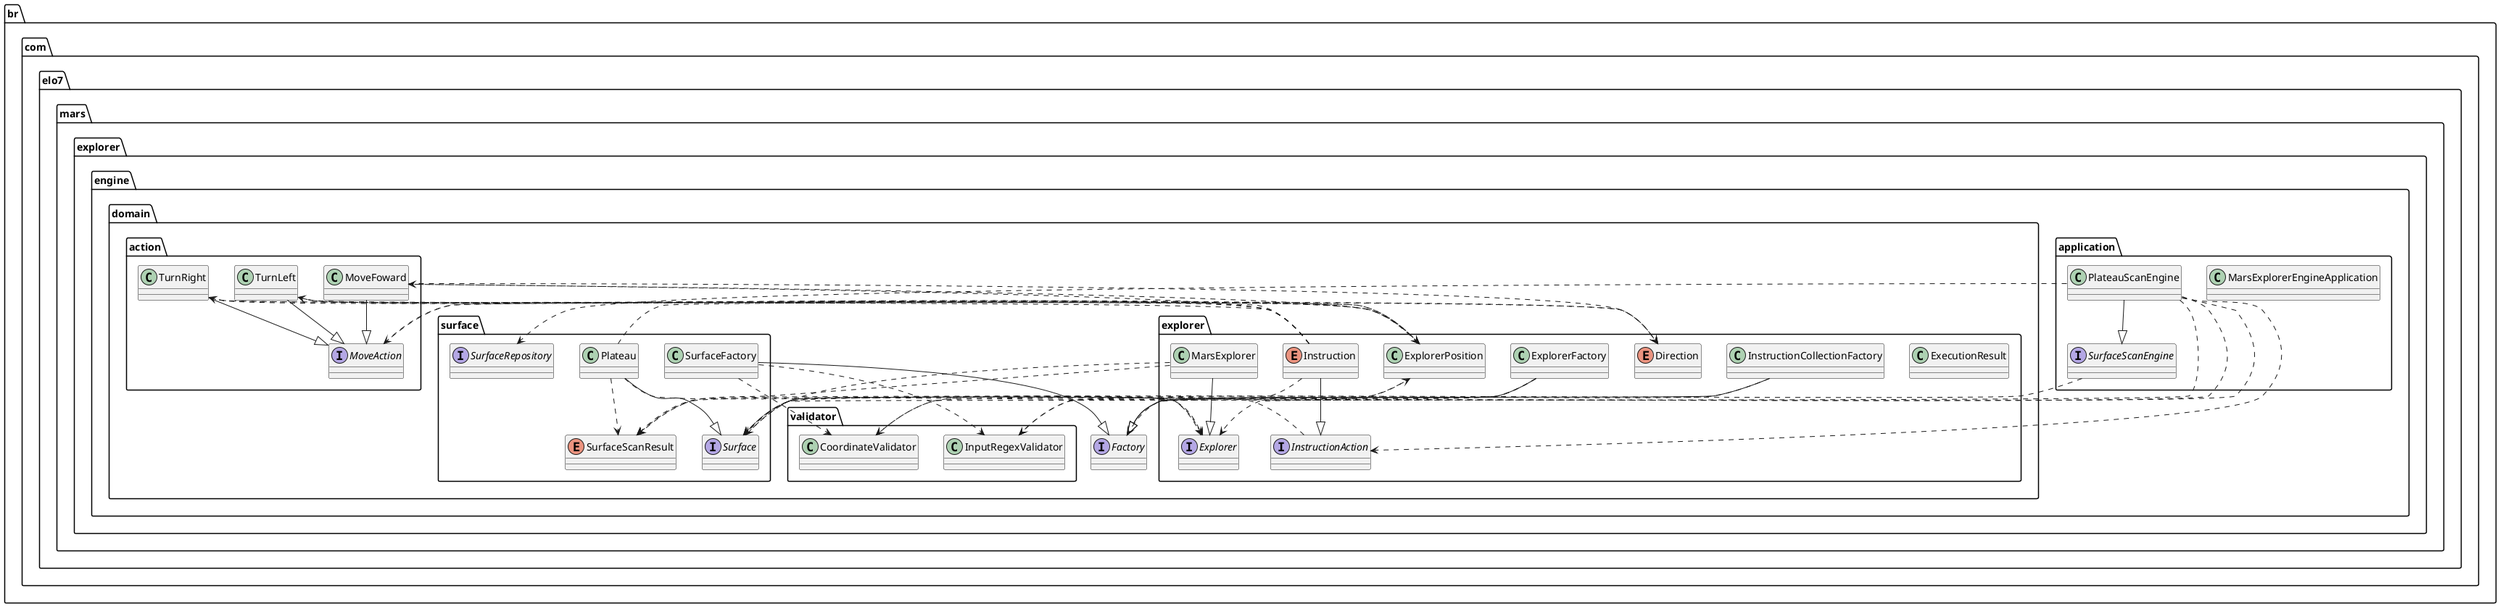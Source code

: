 @startuml
class br.com.elo7.mars.explorer.engine.application.MarsExplorerEngineApplication
class br.com.elo7.mars.explorer.engine.application.PlateauScanEngine
class br.com.elo7.mars.explorer.engine.domain.action.MoveFoward
class br.com.elo7.mars.explorer.engine.domain.action.TurnLeft
class br.com.elo7.mars.explorer.engine.domain.action.TurnRight
class br.com.elo7.mars.explorer.engine.domain.explorer.ExecutionResult
class br.com.elo7.mars.explorer.engine.domain.explorer.ExplorerFactory
class br.com.elo7.mars.explorer.engine.domain.explorer.ExplorerPosition
class br.com.elo7.mars.explorer.engine.domain.explorer.InstructionCollectionFactory
class br.com.elo7.mars.explorer.engine.domain.explorer.MarsExplorer
class br.com.elo7.mars.explorer.engine.domain.surface.Plateau
class br.com.elo7.mars.explorer.engine.domain.surface.SurfaceFactory
class br.com.elo7.mars.explorer.engine.domain.validator.CoordinateValidator
class br.com.elo7.mars.explorer.engine.domain.validator.InputRegexValidator
enum br.com.elo7.mars.explorer.engine.domain.explorer.Direction
enum br.com.elo7.mars.explorer.engine.domain.explorer.Instruction
enum br.com.elo7.mars.explorer.engine.domain.surface.SurfaceScanResult
interface br.com.elo7.mars.explorer.engine.application.SurfaceScanEngine
interface br.com.elo7.mars.explorer.engine.domain.Factory
interface br.com.elo7.mars.explorer.engine.domain.action.MoveAction
interface br.com.elo7.mars.explorer.engine.domain.explorer.Explorer
interface br.com.elo7.mars.explorer.engine.domain.explorer.InstructionAction
interface br.com.elo7.mars.explorer.engine.domain.surface.Surface
interface br.com.elo7.mars.explorer.engine.domain.surface.SurfaceRepository
br.com.elo7.mars.explorer.engine.application.PlateauScanEngine --|> br.com.elo7.mars.explorer.engine.application.SurfaceScanEngine
br.com.elo7.mars.explorer.engine.application.PlateauScanEngine ..> br.com.elo7.mars.explorer.engine.domain.Factory
br.com.elo7.mars.explorer.engine.application.PlateauScanEngine ..> br.com.elo7.mars.explorer.engine.domain.explorer.Explorer
br.com.elo7.mars.explorer.engine.application.PlateauScanEngine ..> br.com.elo7.mars.explorer.engine.domain.explorer.InstructionAction
br.com.elo7.mars.explorer.engine.application.PlateauScanEngine ..> br.com.elo7.mars.explorer.engine.domain.surface.Surface
br.com.elo7.mars.explorer.engine.application.PlateauScanEngine ..> br.com.elo7.mars.explorer.engine.domain.surface.SurfaceRepository
br.com.elo7.mars.explorer.engine.domain.action.MoveFoward ..> br.com.elo7.mars.explorer.engine.domain.explorer.ExplorerPosition
br.com.elo7.mars.explorer.engine.domain.action.MoveFoward ..> br.com.elo7.mars.explorer.engine.domain.explorer.Direction
br.com.elo7.mars.explorer.engine.domain.action.MoveFoward --|> br.com.elo7.mars.explorer.engine.domain.action.MoveAction
br.com.elo7.mars.explorer.engine.domain.action.TurnLeft ..> br.com.elo7.mars.explorer.engine.domain.explorer.ExplorerPosition
br.com.elo7.mars.explorer.engine.domain.action.TurnLeft ..> br.com.elo7.mars.explorer.engine.domain.explorer.Direction
br.com.elo7.mars.explorer.engine.domain.action.TurnLeft --|> br.com.elo7.mars.explorer.engine.domain.action.MoveAction
br.com.elo7.mars.explorer.engine.domain.action.TurnRight ..> br.com.elo7.mars.explorer.engine.domain.explorer.ExplorerPosition
br.com.elo7.mars.explorer.engine.domain.action.TurnRight ..> br.com.elo7.mars.explorer.engine.domain.explorer.Direction
br.com.elo7.mars.explorer.engine.domain.action.TurnRight --|> br.com.elo7.mars.explorer.engine.domain.action.MoveAction
br.com.elo7.mars.explorer.engine.domain.explorer.ExplorerFactory ..> br.com.elo7.mars.explorer.engine.domain.validator.CoordinateValidator
br.com.elo7.mars.explorer.engine.domain.explorer.ExplorerFactory ..> br.com.elo7.mars.explorer.engine.domain.validator.InputRegexValidator
br.com.elo7.mars.explorer.engine.domain.explorer.ExplorerFactory --|> br.com.elo7.mars.explorer.engine.domain.Factory
br.com.elo7.mars.explorer.engine.domain.explorer.ExplorerPosition ..> br.com.elo7.mars.explorer.engine.domain.validator.CoordinateValidator
br.com.elo7.mars.explorer.engine.domain.explorer.InstructionCollectionFactory ..> br.com.elo7.mars.explorer.engine.domain.validator.InputRegexValidator
br.com.elo7.mars.explorer.engine.domain.explorer.InstructionCollectionFactory --|> br.com.elo7.mars.explorer.engine.domain.Factory
br.com.elo7.mars.explorer.engine.domain.explorer.MarsExplorer ..> br.com.elo7.mars.explorer.engine.domain.surface.SurfaceScanResult
br.com.elo7.mars.explorer.engine.domain.explorer.MarsExplorer --|> br.com.elo7.mars.explorer.engine.domain.explorer.Explorer
br.com.elo7.mars.explorer.engine.domain.explorer.MarsExplorer ..> br.com.elo7.mars.explorer.engine.domain.surface.Surface
br.com.elo7.mars.explorer.engine.domain.surface.Plateau ..> br.com.elo7.mars.explorer.engine.domain.explorer.ExplorerPosition
br.com.elo7.mars.explorer.engine.domain.surface.Plateau ..> br.com.elo7.mars.explorer.engine.domain.surface.SurfaceScanResult
br.com.elo7.mars.explorer.engine.domain.surface.Plateau ..> br.com.elo7.mars.explorer.engine.domain.explorer.Explorer
br.com.elo7.mars.explorer.engine.domain.surface.Plateau --|> br.com.elo7.mars.explorer.engine.domain.surface.Surface
br.com.elo7.mars.explorer.engine.domain.surface.SurfaceFactory ..> br.com.elo7.mars.explorer.engine.domain.validator.CoordinateValidator
br.com.elo7.mars.explorer.engine.domain.surface.SurfaceFactory ..> br.com.elo7.mars.explorer.engine.domain.validator.InputRegexValidator
br.com.elo7.mars.explorer.engine.domain.surface.SurfaceFactory --|> br.com.elo7.mars.explorer.engine.domain.Factory
br.com.elo7.mars.explorer.engine.domain.explorer.Instruction ..> br.com.elo7.mars.explorer.engine.domain.action.MoveFoward
br.com.elo7.mars.explorer.engine.domain.explorer.Instruction ..> br.com.elo7.mars.explorer.engine.domain.action.TurnLeft
br.com.elo7.mars.explorer.engine.domain.explorer.Instruction ..> br.com.elo7.mars.explorer.engine.domain.action.TurnRight
br.com.elo7.mars.explorer.engine.domain.explorer.Instruction ..> br.com.elo7.mars.explorer.engine.domain.surface.SurfaceScanResult
br.com.elo7.mars.explorer.engine.domain.explorer.Instruction ..> br.com.elo7.mars.explorer.engine.domain.action.MoveAction
br.com.elo7.mars.explorer.engine.domain.explorer.Instruction --|> br.com.elo7.mars.explorer.engine.domain.explorer.InstructionAction
br.com.elo7.mars.explorer.engine.application.SurfaceScanEngine ..> br.com.elo7.mars.explorer.engine.domain.surface.Surface
br.com.elo7.mars.explorer.engine.domain.action.MoveAction ..> br.com.elo7.mars.explorer.engine.domain.explorer.ExplorerPosition
br.com.elo7.mars.explorer.engine.domain.explorer.Explorer ..> br.com.elo7.mars.explorer.engine.domain.surface.Surface
br.com.elo7.mars.explorer.engine.domain.explorer.InstructionAction ..> br.com.elo7.mars.explorer.engine.domain.surface.SurfaceScanResult
br.com.elo7.mars.explorer.engine.domain.surface.Surface ..> br.com.elo7.mars.explorer.engine.domain.explorer.ExplorerPosition
br.com.elo7.mars.explorer.engine.domain.surface.Surface ..> br.com.elo7.mars.explorer.engine.domain.explorer.Explorer
@enduml